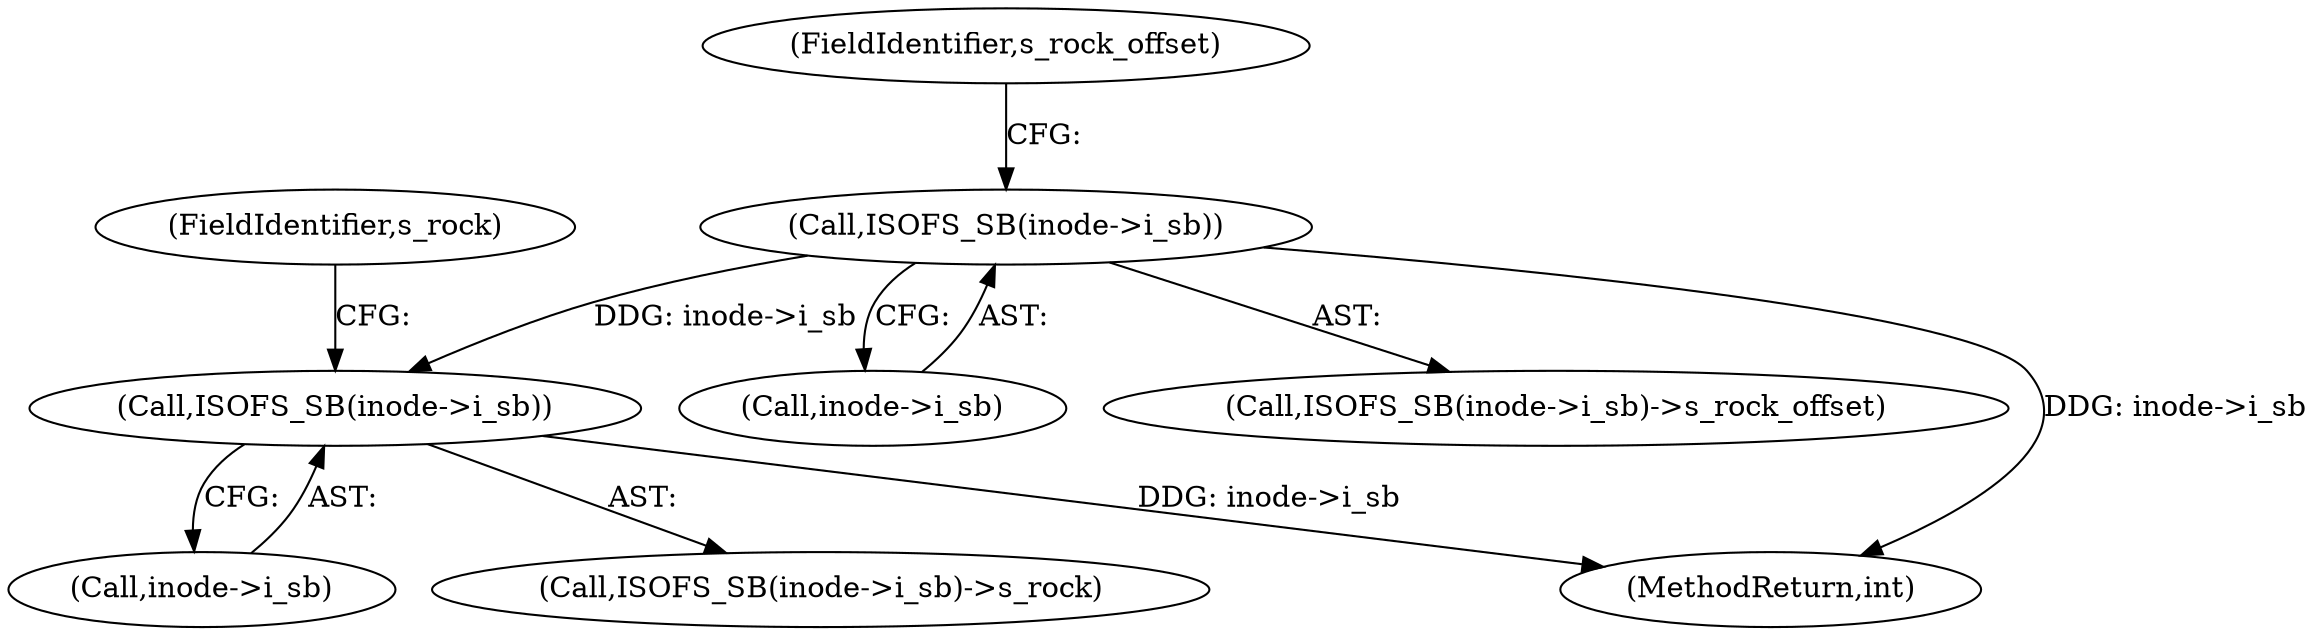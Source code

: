 digraph "0_linux_410dd3cf4c9b36f27ed4542ee18b1af5e68645a4_1@pointer" {
"1000116" [label="(Call,ISOFS_SB(inode->i_sb))"];
"1000125" [label="(Call,ISOFS_SB(inode->i_sb))"];
"1000117" [label="(Call,inode->i_sb)"];
"1000115" [label="(Call,ISOFS_SB(inode->i_sb)->s_rock_offset)"];
"1000116" [label="(Call,ISOFS_SB(inode->i_sb))"];
"1000120" [label="(FieldIdentifier,s_rock_offset)"];
"1000126" [label="(Call,inode->i_sb)"];
"1000129" [label="(FieldIdentifier,s_rock)"];
"1000124" [label="(Call,ISOFS_SB(inode->i_sb)->s_rock)"];
"1000140" [label="(MethodReturn,int)"];
"1000125" [label="(Call,ISOFS_SB(inode->i_sb))"];
"1000116" -> "1000115"  [label="AST: "];
"1000116" -> "1000117"  [label="CFG: "];
"1000117" -> "1000116"  [label="AST: "];
"1000120" -> "1000116"  [label="CFG: "];
"1000116" -> "1000140"  [label="DDG: inode->i_sb"];
"1000116" -> "1000125"  [label="DDG: inode->i_sb"];
"1000125" -> "1000124"  [label="AST: "];
"1000125" -> "1000126"  [label="CFG: "];
"1000126" -> "1000125"  [label="AST: "];
"1000129" -> "1000125"  [label="CFG: "];
"1000125" -> "1000140"  [label="DDG: inode->i_sb"];
}

